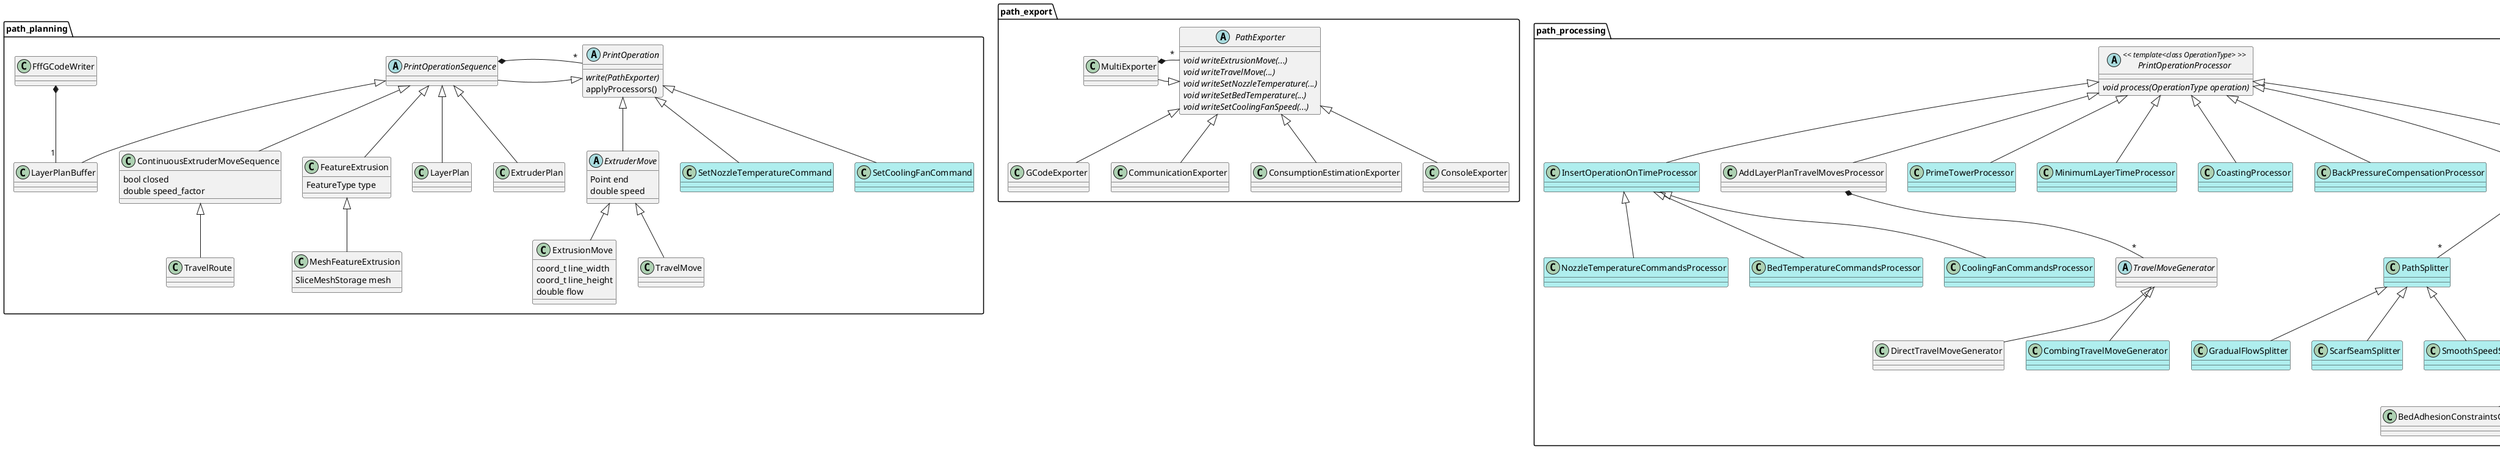 @startuml
package "path_planning" {
  FffGCodeWriter *-- "1" LayerPlanBuffer

  abstract class PrintOperation {
    {abstract} write(PathExporter)
    applyProcessors()
  }

  abstract PrintOperationSequence
  abstract ExtruderMove

  PrintOperationSequence -left-|> PrintOperation
  PrintOperationSequence *-- "*" PrintOperation

  LayerPlan -up-|> PrintOperationSequence
  ExtruderPlan -up-|> PrintOperationSequence
  ContinuousExtruderMoveSequence -up-|> PrintOperationSequence
  LayerPlanBuffer -up-|> PrintOperationSequence
  MeshFeatureExtrusion -up-|> FeatureExtrusion

  ExtruderMove -up-|> PrintOperation
  ExtrusionMove -up-|> ExtruderMove
  TravelMove -up-|> ExtruderMove

  class SetNozzleTemperatureCommand #paleturquoise
  SetNozzleTemperatureCommand -up-|> PrintOperation
  class SetCoolingFanCommand #paleturquoise
  SetCoolingFanCommand -up-|> PrintOperation

  FeatureExtrusion -up-|> PrintOperationSequence
  TravelRoute -up-|> ContinuousExtruderMoveSequence
}
package "path_export" {
  abstract PathExporter {
      {abstract} void writeExtrusionMove(...)
      {abstract} void writeTravelMove(...)
      {abstract} void writeSetNozzleTemperature(...)
      {abstract} void writeSetBedTemperature(...)
      {abstract} void writeSetCoolingFanSpeed(...)
  }

  GCodeExporter -up-|> PathExporter
  CommunicationExporter -up-|> PathExporter
  MultiExporter -right-|> PathExporter
  ConsumptionEstimationExporter -up-|> PathExporter
  ConsoleExporter -up-|> PathExporter

  MultiExporter *-- "*" PathExporter
}

ExtruderMove : Point end
ExtruderMove : double speed

ExtrusionMove : coord_t line_width
ExtrusionMove : coord_t line_height
ExtrusionMove : double flow

FeatureExtrusion : FeatureType type

MeshFeatureExtrusion : SliceMeshStorage mesh

ContinuousExtruderMoveSequence : bool closed
ContinuousExtruderMoveSequence : double speed_factor

package "path_processing" {
  abstract PrintOperationProcessor << template<class OperationType> >> {
    {abstract} void process(OperationType operation)
  }

  AddLayerPlanTravelMovesProcessor -up-|> PrintOperationProcessor
  PrimeTowerProcessor -up-|> PrintOperationProcessor
  MinimumLayerTimeProcessor -up-|> PrintOperationProcessor
  CoastingProcessor -up-|> PrintOperationProcessor
  BackPressureCompensationProcessor -up-|> PrintOperationProcessor
  SplitterProcessor -up-|> PrintOperationProcessor
  NozzleTemperatureCommandsProcessor -up-|> InsertOperationOnTimeProcessor
  BedTemperatureCommandsProcessor -up-|> InsertOperationOnTimeProcessor
  CoolingFanCommandsProcessor -up-|> InsertOperationOnTimeProcessor
  InsertOperationOnTimeProcessor -up-|> PrintOperationProcessor

  AddLayerPlanTravelMovesProcessor *-- "*" TravelMoveGenerator
  abstract TravelMoveGenerator
  DirectTravelMoveGenerator -up-|> TravelMoveGenerator
  CombingTravelMoveGenerator -up-|> TravelMoveGenerator

  BedAdhesionConstraintsGenerator -up-|> FeatureExtrusionsConstraintsGenerator
  MeshFeaturesConstraintsGenerator -up-|> FeatureExtrusionsConstraintsGenerator

  ExtruderPlanScheduler -up-|> PrintOperationProcessor
  class FeatureExtrusionScheduler
  ExtruderPlanScheduler *-- "*" FeatureExtrusionScheduler
  FeatureExtrusionScheduler *-- "*" FeatureExtrusionsConstraintsGenerator

  SplitterProcessor *-- "*" PathSplitter

  abstract PathSplitter
  GradualFlowSplitter -up-|> PathSplitter
  ScarfSeamSplitter -up-|> PathSplitter
  SmoothSpeedSplitter -up-|> PathSplitter

  class InsertOperationOnTimeProcessor #paleturquoise
  class NozzleTemperatureCommandsProcessor #paleturquoise
  class BedTemperatureCommandsProcessor #paleturquoise
  class CoolingFanCommandsProcessor #paleturquoise
  class PrimeTowerProcessor #paleturquoise
  class CombingTravelMoveGenerator #paleturquoise
  class MinimumLayerTimeProcessor #paleturquoise
  class CoastingProcessor #paleturquoise
  class BackPressureCompensationProcessor #paleturquoise
  class SplitterProcessor #paleturquoise
  class PathSplitter #paleturquoise
  class GradualFlowSplitter #paleturquoise
  class ScarfSeamSplitter #paleturquoise
  class SmoothSpeedSplitter #paleturquoise
}
@enduml
